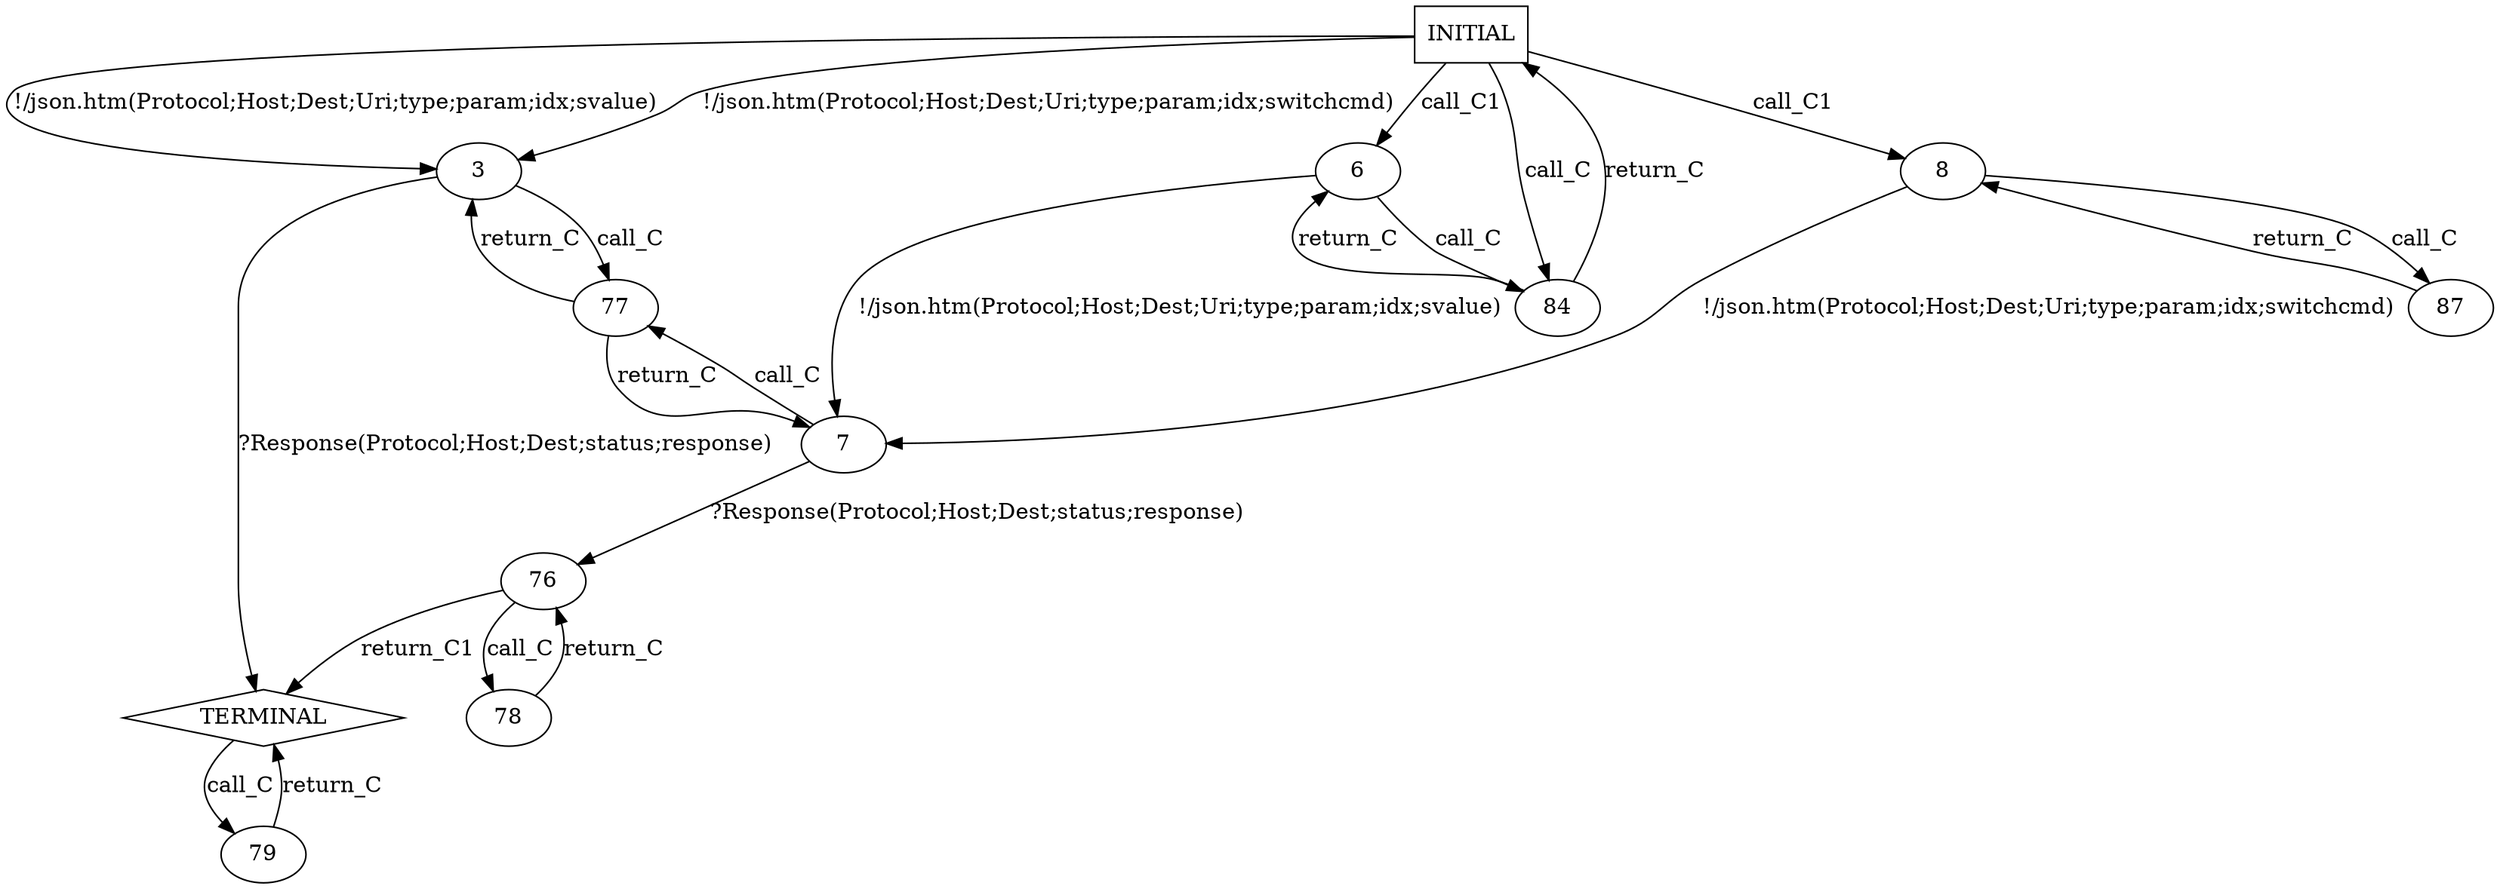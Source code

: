 digraph G {
  0 [label="INITIAL",shape=box];
  1 [label="TERMINAL",shape=diamond];
  3 [label="3"];
  6 [label="6"];
  7 [label="7"];
  8 [label="8"];
  76 [label="76"];
  77 [label="77"];
  78 [label="78"];
  79 [label="79"];
  84 [label="84"];
  87 [label="87"];
0->3  [label="!/json.htm(Protocol;Host;Dest;Uri;type;param;idx;svalue)"];
3->1  [label="?Response(Protocol;Host;Dest;status;response)"];
0->3  [label="!/json.htm(Protocol;Host;Dest;Uri;type;param;idx;switchcmd)"];
6->7  [label="!/json.htm(Protocol;Host;Dest;Uri;type;param;idx;svalue)"];
7->76  [label="?Response(Protocol;Host;Dest;status;response)"];
8->7  [label="!/json.htm(Protocol;Host;Dest;Uri;type;param;idx;switchcmd)"];
0->6  [label="call_C1"];
0->8  [label="call_C1"];
76->1  [label="return_C1"];
77->3  [label="return_C"];
3->77  [label="call_C"];
77->7  [label="return_C"];
7->77  [label="call_C"];
78->76  [label="return_C"];
76->78  [label="call_C"];
79->1  [label="return_C"];
1->79  [label="call_C"];
84->0  [label="return_C"];
0->84  [label="call_C"];
84->6  [label="return_C"];
6->84  [label="call_C"];
87->8  [label="return_C"];
8->87  [label="call_C"];
}
